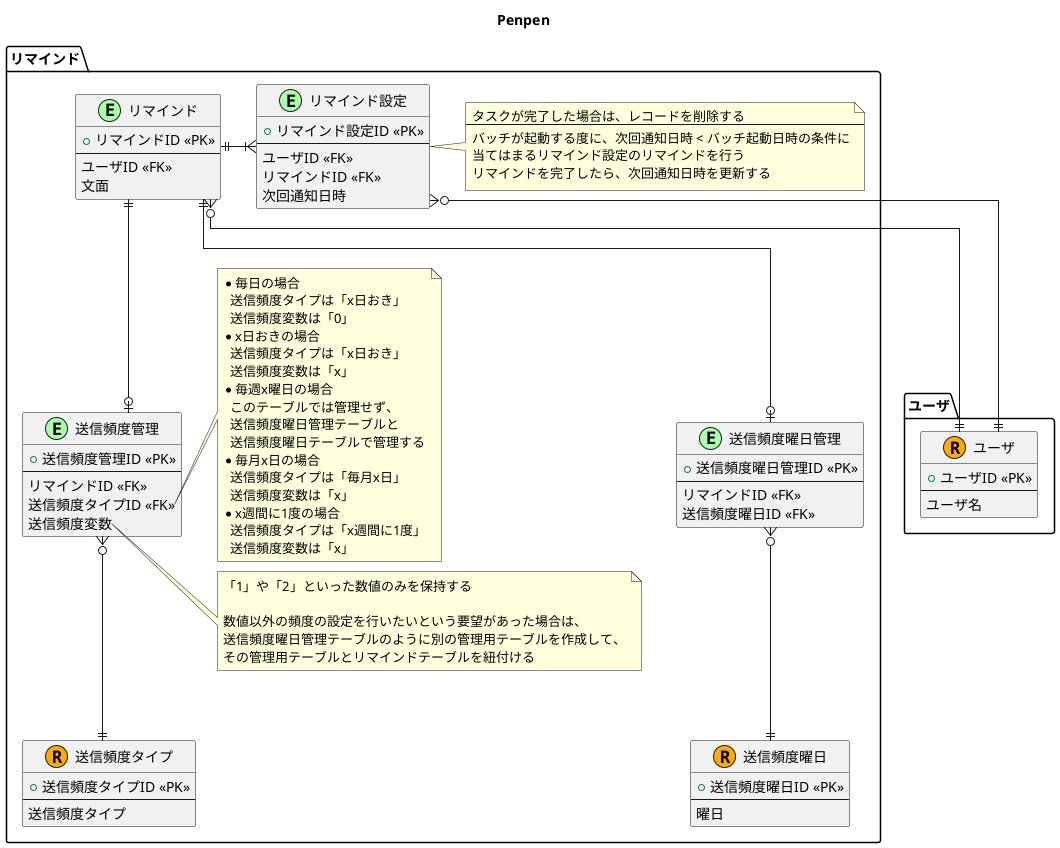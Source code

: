 @startuml

title "Penpen"

skinparam Linetype ortho

/' 
  イベント系テーブル：E
  リソース系テーブル：R
'/

!define EVENT_MARK_COLOR AAFFAA
!define RESOURCE_MARK_COLOR FFAA00

package "リマインド" as remindpkg {
  entity "リマインド" as remind <<E, EVENT_MARK_COLOR>> {
    + リマインドID <<PK>>
    ---
    ユーザID <<FK>>
    文面
  }

  entity "送信頻度タイプ" as send_frequency <<R, RESOURCE_MARK_COLOR>> {
    + 送信頻度タイプID <<PK>>
    ---
    送信頻度タイプ
  }

  entity "送信頻度曜日管理" as send_frequency_day_of_the_week_management <<E, EVENT_MARK_COLOR>> {
    + 送信頻度曜日管理ID <<PK>>
    ---
    リマインドID <<FK>>
    送信頻度曜日ID <<FK>>
  }

  entity "送信頻度管理" as send_frequency_management <<E, EVENT_MARK_COLOR>> {
    + 送信頻度管理ID <<PK>>
    ---
    リマインドID <<FK>>
    送信頻度タイプID <<FK>>
    送信頻度変数
  }

  entity "送信頻度曜日" as send_frequency_day_of_the_week <<R, RESOURCE_MARK_COLOR>> {
    + 送信頻度曜日ID <<PK>>
    ---
    曜日
  }

  note left of send_frequency_management::送信頻度タイプID
    * 毎日の場合
      送信頻度タイプは「x日おき」
      送信頻度変数は「0」
    * x日おきの場合
      送信頻度タイプは「x日おき」
      送信頻度変数は「x」
    * 毎週x曜日の場合
      このテーブルでは管理せず、
      送信頻度曜日管理テーブルと
      送信頻度曜日テーブルで管理する
    * 毎月x日の場合
      送信頻度タイプは「毎月x日」
      送信頻度変数は「x」
    * x週間に1度の場合
      送信頻度タイプは「x週間に1度」
      送信頻度変数は「x」
  end note

  note left of send_frequency_management::送信頻度変数
    「1」や「2」といった数値のみを保持する
    
    数値以外の頻度の設定を行いたいという要望があった場合は、
    送信頻度曜日管理テーブルのように別の管理用テーブルを作成して、
    その管理用テーブルとリマインドテーブルを紐付ける
  end note

  entity "リマインド設定" as remind_setting <<E, EVENT_MARK_COLOR>> {
    + リマインド設定ID <<PK>>
    ---
    ユーザID <<FK>>
    リマインドID <<FK>>
    次回通知日時
  }

  note right of remind_setting
    タスクが完了した場合は、レコードを削除する
    ---
    バッチが起動する度に、次回通知日時 < バッチ起動日時の条件に
    当てはまるリマインド設定のリマインドを行う
    リマインドを完了したら、次回通知日時を更新する
  end note
}

package "ユーザ" as userpkg {
  entity "ユーザ" as user <<R, RESOURCE_MARK_COLOR>> {
    + ユーザID <<PK>>
    ---
    ユーザ名
  }
}

remind ||-r-|{ remind_setting
remind }o--|| user
remind_setting }o--|| user
remind ||--o| send_frequency_day_of_the_week_management
remind ||--o| send_frequency_management
send_frequency_day_of_the_week_management }o--|| send_frequency_day_of_the_week
send_frequency_management }o--|| send_frequency

@enduml
